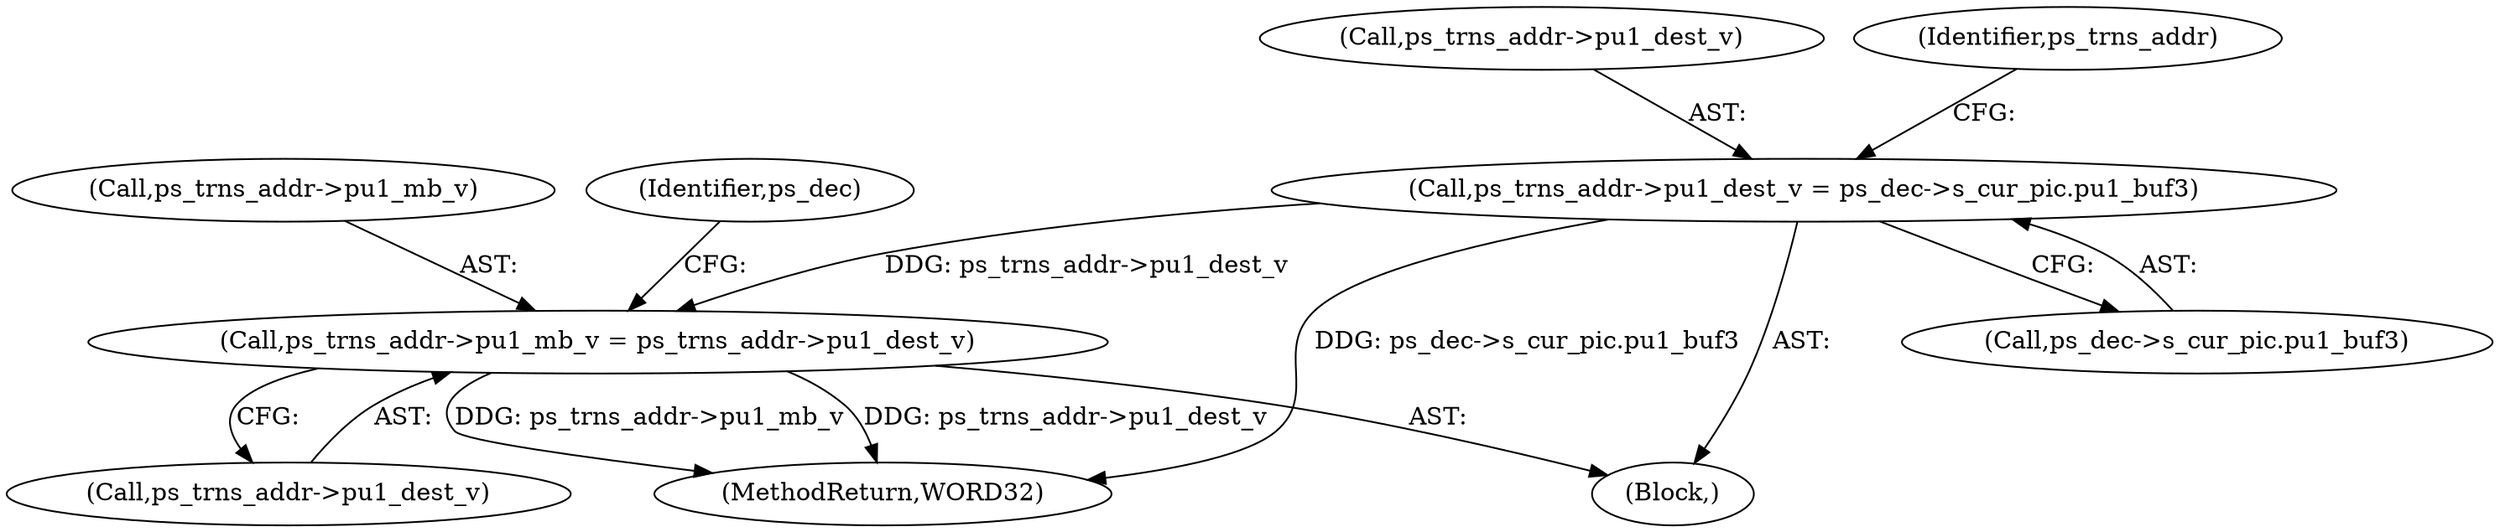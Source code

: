 digraph "0_Android_a78887bcffbc2995cf9ed72e0697acf560875e9e_2@pointer" {
"1002159" [label="(Call,ps_trns_addr->pu1_dest_v = ps_dec->s_cur_pic.pu1_buf3)"];
"1002182" [label="(Call,ps_trns_addr->pu1_mb_v = ps_trns_addr->pu1_dest_v)"];
"1002183" [label="(Call,ps_trns_addr->pu1_mb_v)"];
"1002191" [label="(Identifier,ps_dec)"];
"1002186" [label="(Call,ps_trns_addr->pu1_dest_v)"];
"1002160" [label="(Call,ps_trns_addr->pu1_dest_v)"];
"1002182" [label="(Call,ps_trns_addr->pu1_mb_v = ps_trns_addr->pu1_dest_v)"];
"1002170" [label="(Identifier,ps_trns_addr)"];
"1002570" [label="(MethodReturn,WORD32)"];
"1002159" [label="(Call,ps_trns_addr->pu1_dest_v = ps_dec->s_cur_pic.pu1_buf3)"];
"1002093" [label="(Block,)"];
"1002163" [label="(Call,ps_dec->s_cur_pic.pu1_buf3)"];
"1002159" -> "1002093"  [label="AST: "];
"1002159" -> "1002163"  [label="CFG: "];
"1002160" -> "1002159"  [label="AST: "];
"1002163" -> "1002159"  [label="AST: "];
"1002170" -> "1002159"  [label="CFG: "];
"1002159" -> "1002570"  [label="DDG: ps_dec->s_cur_pic.pu1_buf3"];
"1002159" -> "1002182"  [label="DDG: ps_trns_addr->pu1_dest_v"];
"1002182" -> "1002093"  [label="AST: "];
"1002182" -> "1002186"  [label="CFG: "];
"1002183" -> "1002182"  [label="AST: "];
"1002186" -> "1002182"  [label="AST: "];
"1002191" -> "1002182"  [label="CFG: "];
"1002182" -> "1002570"  [label="DDG: ps_trns_addr->pu1_mb_v"];
"1002182" -> "1002570"  [label="DDG: ps_trns_addr->pu1_dest_v"];
}
